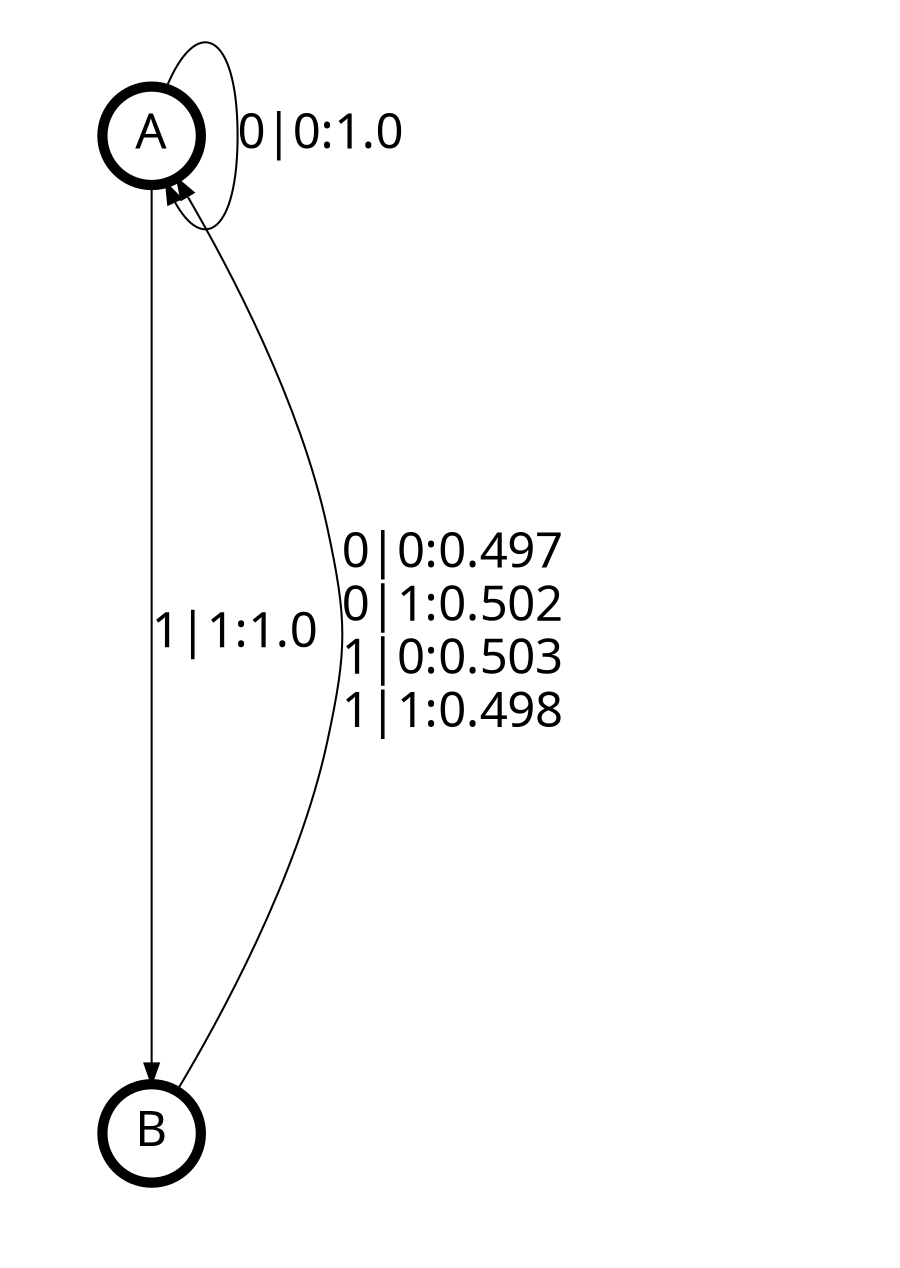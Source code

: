 digraph  {
size = "6,8.5";
ratio = "fill";
node
[shape = circle];
node [fontsize = 24];
node [penwidth = 5];
edge [fontsize = 24];
node [fontname = "CMU Serif Roman"];
graph [fontname = "CMU Serif Roman"];
edge [fontname = "CMU Serif Roman"];
A -> A [label = "0|0:1.0\l"];
A -> B [label = "1|1:1.0\l"];
B -> A [label = "0|0:0.497\l0|1:0.502\l1|0:0.503\l1|1:0.498\l"];
}